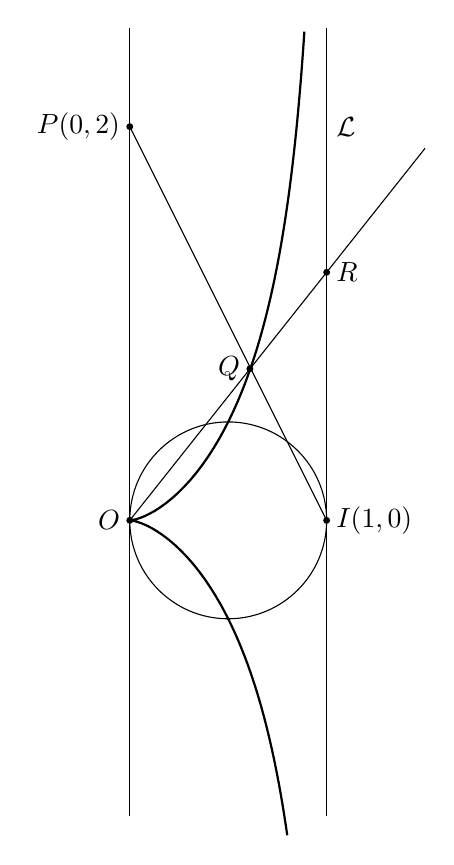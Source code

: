 %\shorthandoff{:}
\begin{tikzpicture}[scale=2.5]
  \draw[domain=-2:2.8,samples=100, thick] plot ({(\x*\x/(1+\x*\x))},{(\x*\x*\x/(1+\x*\x))});
  \draw (0.5,0) circle (0.5);
  \draw (0,-1.5)--(0,2.5);
  \draw (1,-1.5)--(1,2.5);   
  \draw (0,2)--(1,0);
    \draw (0,0) -- (1.5,1.5*1.26);
  \fill (1,1.26)   circle(0.5pt)  node[right] {$R$};
  \fill (0.61,0.77)  circle(0.5pt)  node [left] {$Q$};
  \node at (1,2) [right] {$\mathcal{L}$};
  \fill  (0,2) circle(0.5pt)  node[left] {$P(0,2)$};
  \fill (1,0)  circle(0.5pt) node[right] {$I(1,0)$};
  \fill (0,0)  circle(0.5pt) node[left] {$O$};  
\end{tikzpicture}
%\shorthandon{:}
